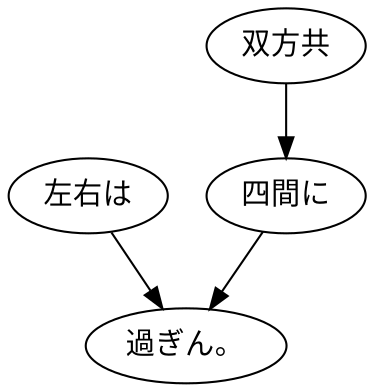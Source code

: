 digraph graph4118 {
	node0 [label="左右は"];
	node1 [label="双方共"];
	node2 [label="四間に"];
	node3 [label="過ぎん。"];
	node0 -> node3;
	node1 -> node2;
	node2 -> node3;
}
